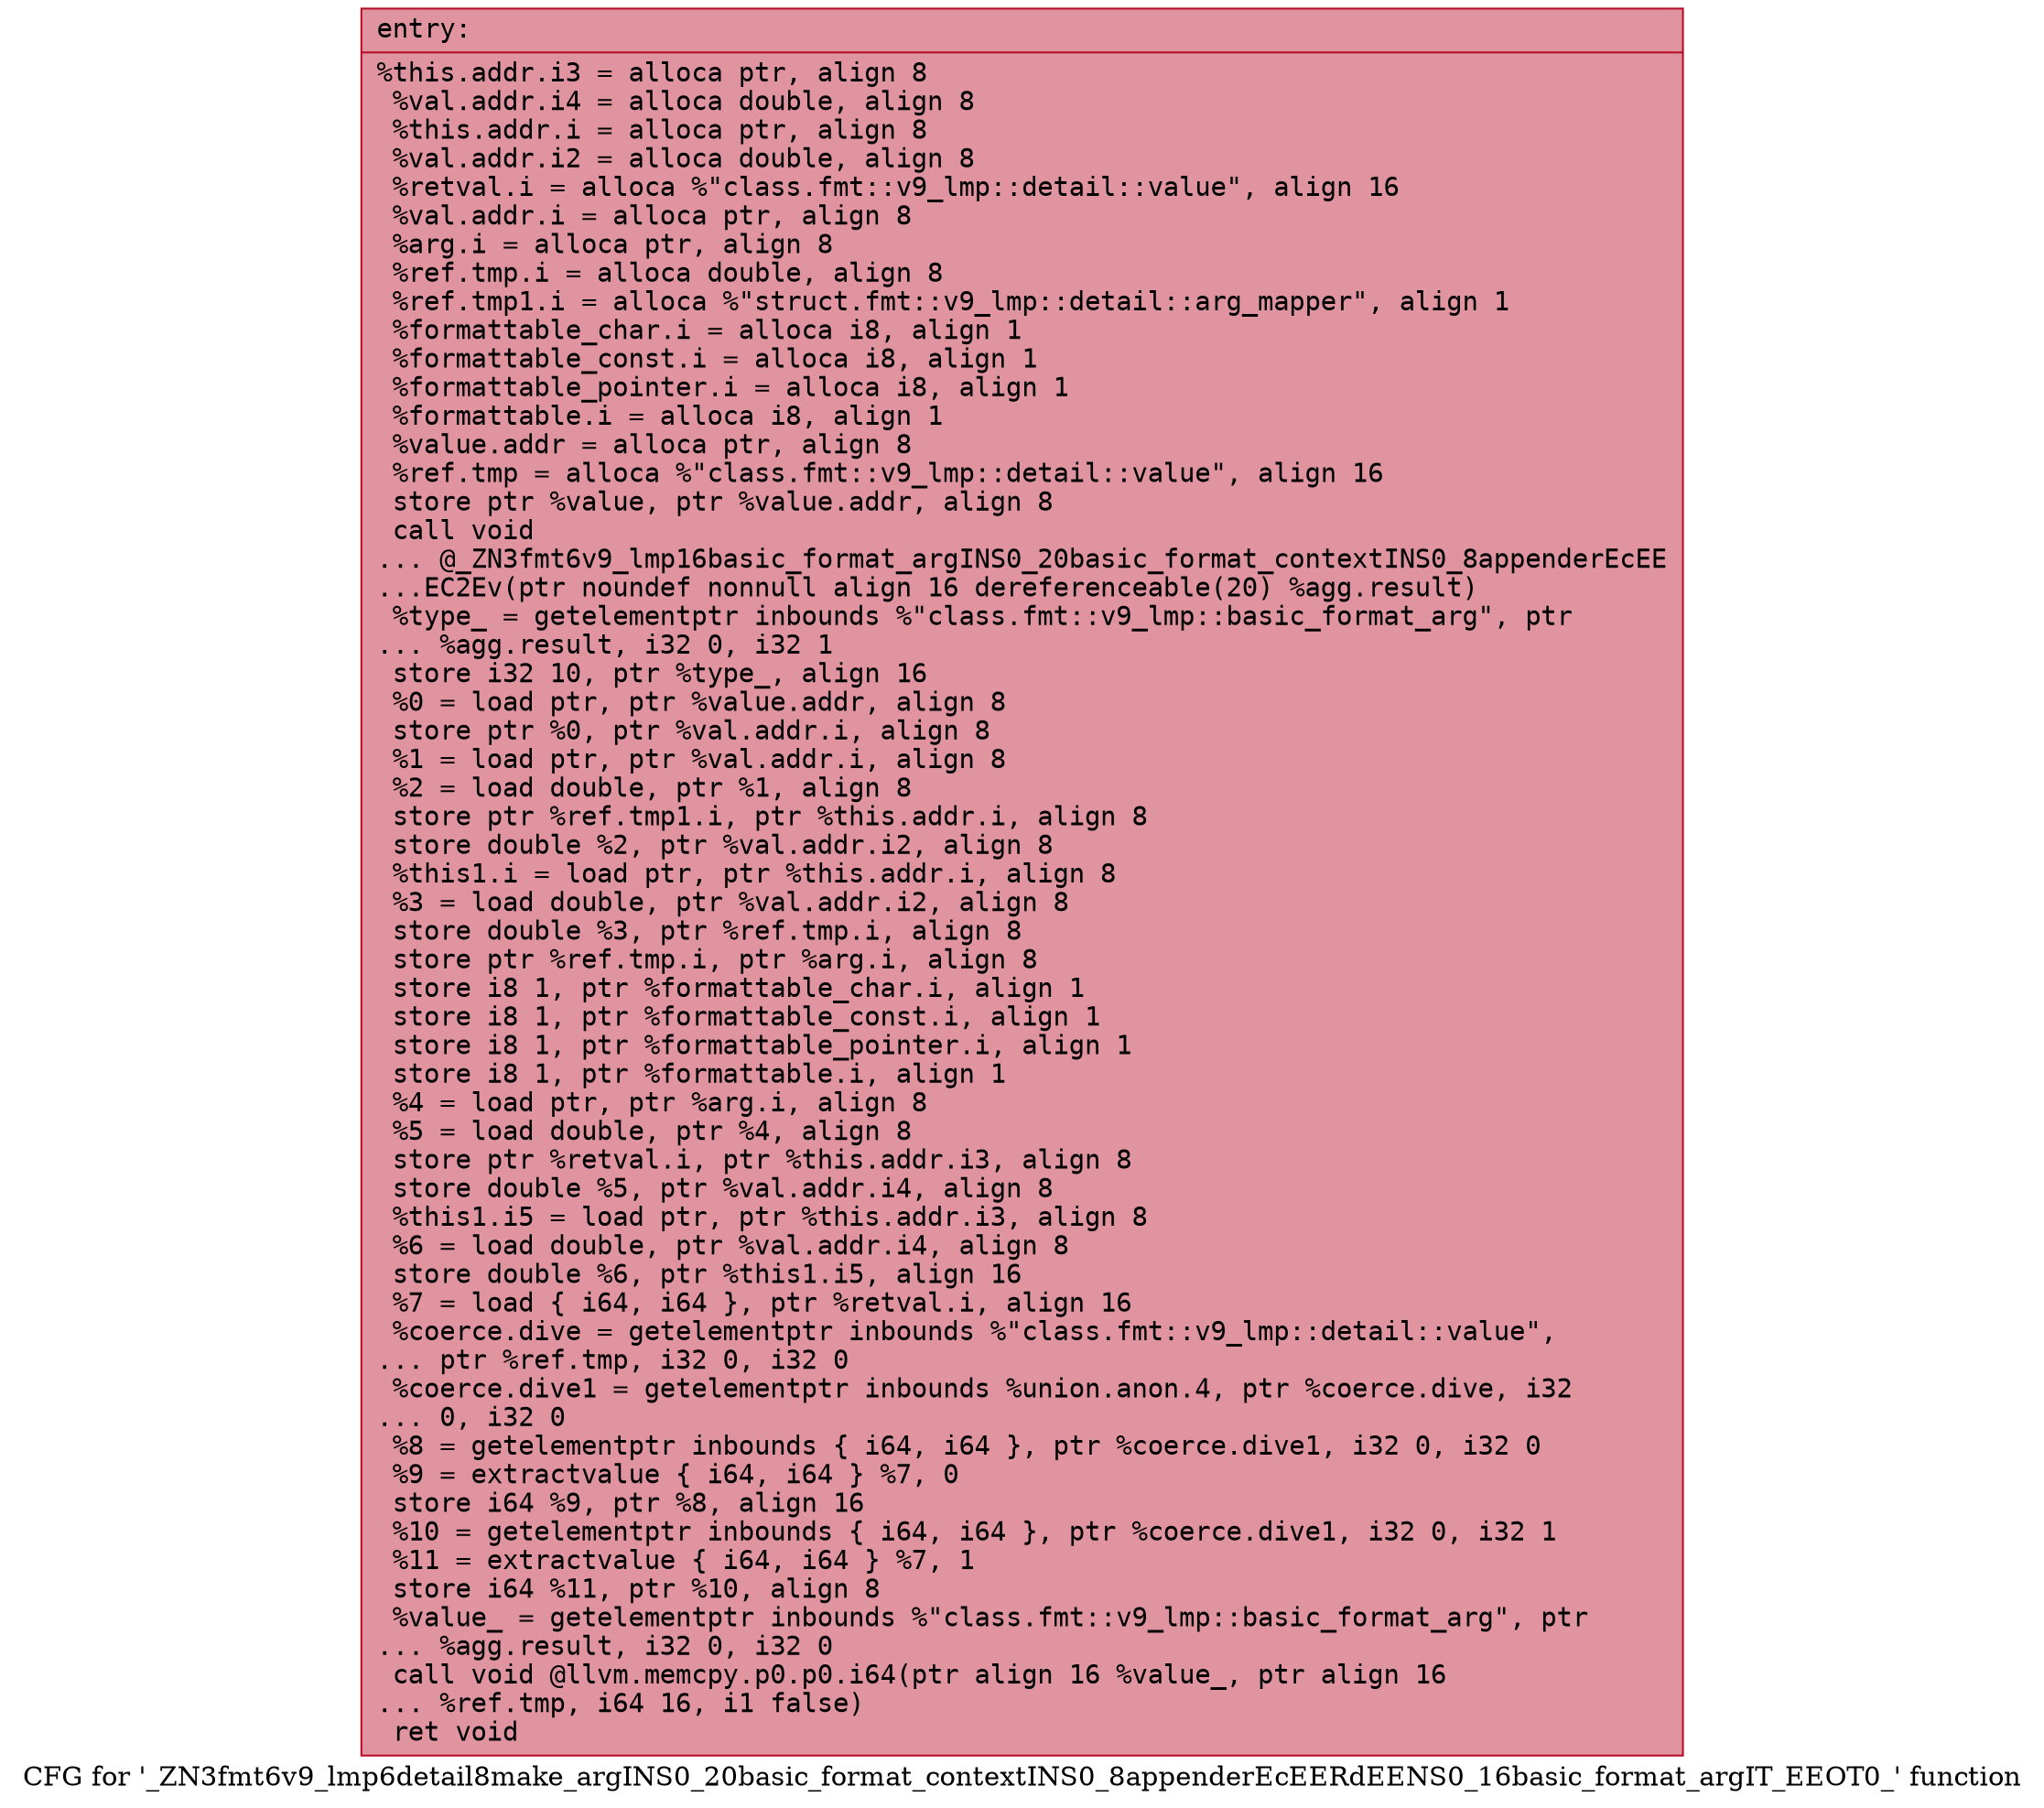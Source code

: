 digraph "CFG for '_ZN3fmt6v9_lmp6detail8make_argINS0_20basic_format_contextINS0_8appenderEcEERdEENS0_16basic_format_argIT_EEOT0_' function" {
	label="CFG for '_ZN3fmt6v9_lmp6detail8make_argINS0_20basic_format_contextINS0_8appenderEcEERdEENS0_16basic_format_argIT_EEOT0_' function";

	Node0x557bd162a6f0 [shape=record,color="#b70d28ff", style=filled, fillcolor="#b70d2870" fontname="Courier",label="{entry:\l|  %this.addr.i3 = alloca ptr, align 8\l  %val.addr.i4 = alloca double, align 8\l  %this.addr.i = alloca ptr, align 8\l  %val.addr.i2 = alloca double, align 8\l  %retval.i = alloca %\"class.fmt::v9_lmp::detail::value\", align 16\l  %val.addr.i = alloca ptr, align 8\l  %arg.i = alloca ptr, align 8\l  %ref.tmp.i = alloca double, align 8\l  %ref.tmp1.i = alloca %\"struct.fmt::v9_lmp::detail::arg_mapper\", align 1\l  %formattable_char.i = alloca i8, align 1\l  %formattable_const.i = alloca i8, align 1\l  %formattable_pointer.i = alloca i8, align 1\l  %formattable.i = alloca i8, align 1\l  %value.addr = alloca ptr, align 8\l  %ref.tmp = alloca %\"class.fmt::v9_lmp::detail::value\", align 16\l  store ptr %value, ptr %value.addr, align 8\l  call void\l... @_ZN3fmt6v9_lmp16basic_format_argINS0_20basic_format_contextINS0_8appenderEcEE\l...EC2Ev(ptr noundef nonnull align 16 dereferenceable(20) %agg.result)\l  %type_ = getelementptr inbounds %\"class.fmt::v9_lmp::basic_format_arg\", ptr\l... %agg.result, i32 0, i32 1\l  store i32 10, ptr %type_, align 16\l  %0 = load ptr, ptr %value.addr, align 8\l  store ptr %0, ptr %val.addr.i, align 8\l  %1 = load ptr, ptr %val.addr.i, align 8\l  %2 = load double, ptr %1, align 8\l  store ptr %ref.tmp1.i, ptr %this.addr.i, align 8\l  store double %2, ptr %val.addr.i2, align 8\l  %this1.i = load ptr, ptr %this.addr.i, align 8\l  %3 = load double, ptr %val.addr.i2, align 8\l  store double %3, ptr %ref.tmp.i, align 8\l  store ptr %ref.tmp.i, ptr %arg.i, align 8\l  store i8 1, ptr %formattable_char.i, align 1\l  store i8 1, ptr %formattable_const.i, align 1\l  store i8 1, ptr %formattable_pointer.i, align 1\l  store i8 1, ptr %formattable.i, align 1\l  %4 = load ptr, ptr %arg.i, align 8\l  %5 = load double, ptr %4, align 8\l  store ptr %retval.i, ptr %this.addr.i3, align 8\l  store double %5, ptr %val.addr.i4, align 8\l  %this1.i5 = load ptr, ptr %this.addr.i3, align 8\l  %6 = load double, ptr %val.addr.i4, align 8\l  store double %6, ptr %this1.i5, align 16\l  %7 = load \{ i64, i64 \}, ptr %retval.i, align 16\l  %coerce.dive = getelementptr inbounds %\"class.fmt::v9_lmp::detail::value\",\l... ptr %ref.tmp, i32 0, i32 0\l  %coerce.dive1 = getelementptr inbounds %union.anon.4, ptr %coerce.dive, i32\l... 0, i32 0\l  %8 = getelementptr inbounds \{ i64, i64 \}, ptr %coerce.dive1, i32 0, i32 0\l  %9 = extractvalue \{ i64, i64 \} %7, 0\l  store i64 %9, ptr %8, align 16\l  %10 = getelementptr inbounds \{ i64, i64 \}, ptr %coerce.dive1, i32 0, i32 1\l  %11 = extractvalue \{ i64, i64 \} %7, 1\l  store i64 %11, ptr %10, align 8\l  %value_ = getelementptr inbounds %\"class.fmt::v9_lmp::basic_format_arg\", ptr\l... %agg.result, i32 0, i32 0\l  call void @llvm.memcpy.p0.p0.i64(ptr align 16 %value_, ptr align 16\l... %ref.tmp, i64 16, i1 false)\l  ret void\l}"];
}
